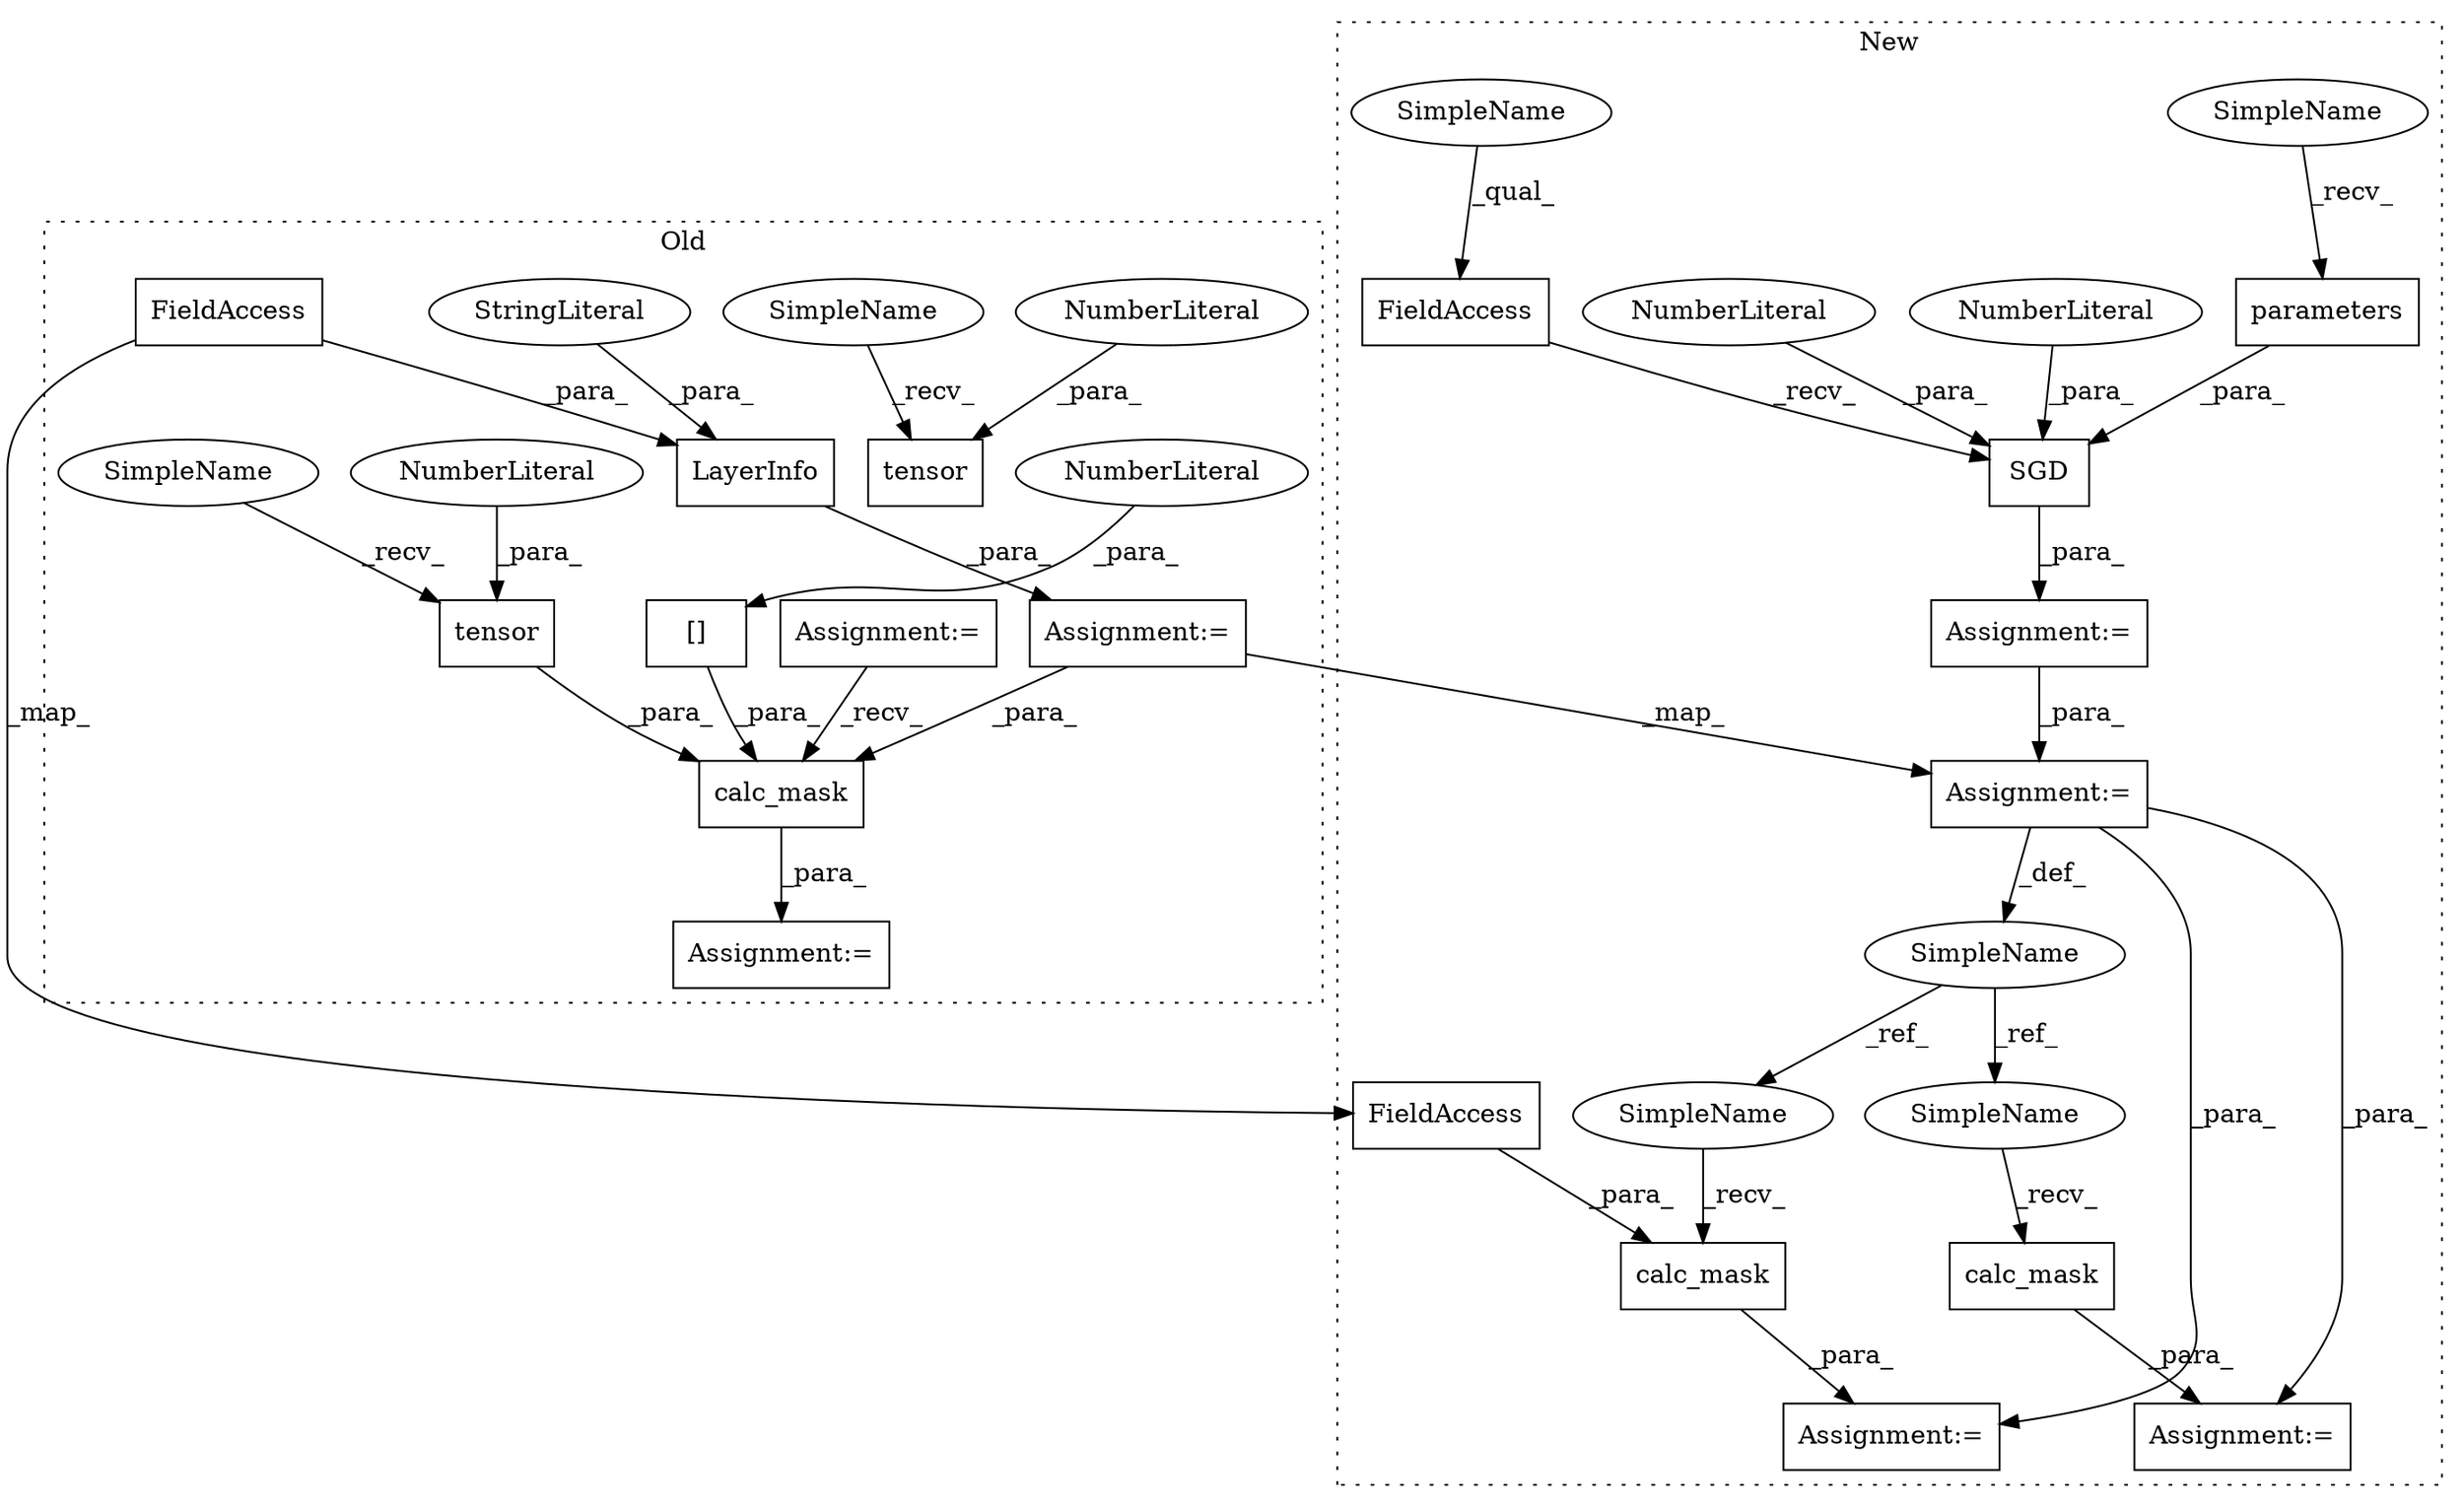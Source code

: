 digraph G {
subgraph cluster0 {
1 [label="calc_mask" a="32" s="8337,8384" l="10,1" shape="box"];
3 [label="LayerInfo" a="32" s="8288,8317" l="10,1" shape="box"];
4 [label="[]" a="2" s="8354,8367" l="12,1" shape="box"];
5 [label="NumberLiteral" a="34" s="8366" l="1" shape="ellipse"];
8 [label="tensor" a="32" s="8375,8383" l="7,1" shape="box"];
9 [label="NumberLiteral" a="34" s="8382" l="1" shape="ellipse"];
10 [label="StringLiteral" a="45" s="8298" l="7" shape="ellipse"];
12 [label="Assignment:=" a="7" s="8254" l="1" shape="box"];
17 [label="tensor" a="32" s="8232,8240" l="7,1" shape="box"];
18 [label="NumberLiteral" a="34" s="8239" l="1" shape="ellipse"];
19 [label="Assignment:=" a="7" s="8329" l="1" shape="box"];
21 [label="Assignment:=" a="7" s="7937" l="1" shape="box"];
26 [label="FieldAccess" a="22" s="8306" l="11" shape="box"];
27 [label="SimpleName" a="42" s="8226" l="5" shape="ellipse"];
28 [label="SimpleName" a="42" s="8369" l="5" shape="ellipse"];
label = "Old";
style="dotted";
}
subgraph cluster1 {
2 [label="SGD" a="32" s="7473,7504" l="4,1" shape="box"];
6 [label="NumberLiteral" a="34" s="7501" l="3" shape="ellipse"];
7 [label="NumberLiteral" a="34" s="7496" l="4" shape="ellipse"];
11 [label="Assignment:=" a="7" s="7755" l="1" shape="box"];
13 [label="calc_mask" a="32" s="8001,8022" l="10,1" shape="box"];
14 [label="SimpleName" a="42" s="7749" l="6" shape="ellipse"];
15 [label="calc_mask" a="32" s="7960,7981" l="10,1" shape="box"];
16 [label="FieldAccess" a="22" s="7461" l="11" shape="box"];
20 [label="Assignment:=" a="7" s="7952" l="1" shape="box"];
22 [label="Assignment:=" a="7" s="7460" l="1" shape="box"];
23 [label="Assignment:=" a="7" s="7993" l="1" shape="box"];
24 [label="parameters" a="32" s="7483" l="12" shape="box"];
25 [label="FieldAccess" a="22" s="8011" l="11" shape="box"];
29 [label="SimpleName" a="42" s="7461" l="5" shape="ellipse"];
30 [label="SimpleName" a="42" s="7477" l="5" shape="ellipse"];
31 [label="SimpleName" a="42" s="7953" l="6" shape="ellipse"];
32 [label="SimpleName" a="42" s="7994" l="6" shape="ellipse"];
label = "New";
style="dotted";
}
1 -> 19 [label="_para_"];
2 -> 22 [label="_para_"];
3 -> 12 [label="_para_"];
4 -> 1 [label="_para_"];
5 -> 4 [label="_para_"];
6 -> 2 [label="_para_"];
7 -> 2 [label="_para_"];
8 -> 1 [label="_para_"];
9 -> 8 [label="_para_"];
10 -> 3 [label="_para_"];
11 -> 14 [label="_def_"];
11 -> 20 [label="_para_"];
11 -> 23 [label="_para_"];
12 -> 11 [label="_map_"];
12 -> 1 [label="_para_"];
13 -> 23 [label="_para_"];
14 -> 31 [label="_ref_"];
14 -> 32 [label="_ref_"];
15 -> 20 [label="_para_"];
16 -> 2 [label="_recv_"];
18 -> 17 [label="_para_"];
21 -> 1 [label="_recv_"];
22 -> 11 [label="_para_"];
24 -> 2 [label="_para_"];
25 -> 13 [label="_para_"];
26 -> 25 [label="_map_"];
26 -> 3 [label="_para_"];
27 -> 17 [label="_recv_"];
28 -> 8 [label="_recv_"];
29 -> 16 [label="_qual_"];
30 -> 24 [label="_recv_"];
31 -> 15 [label="_recv_"];
32 -> 13 [label="_recv_"];
}